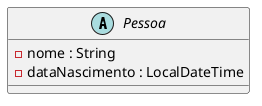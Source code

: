 @startuml
abstract class Pessoa {
    - nome : String
    - dataNascimento : LocalDateTime
}
@enduml